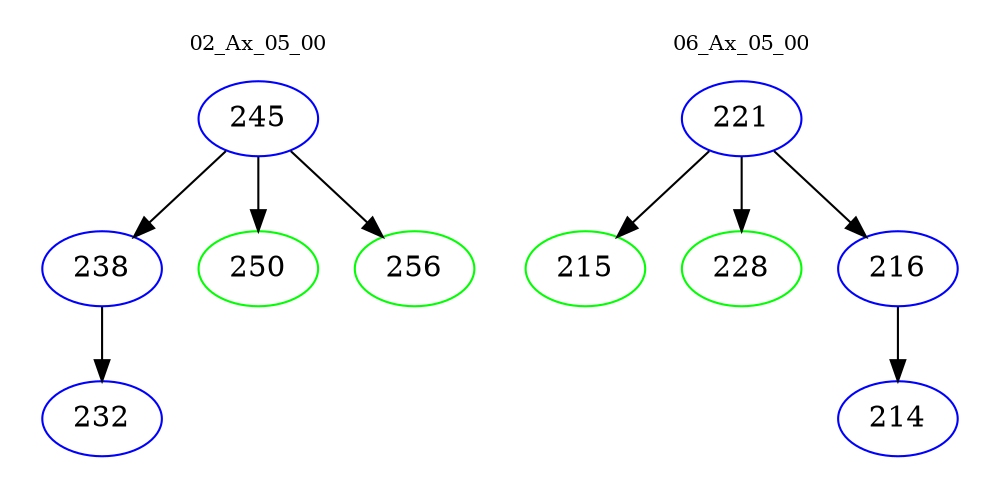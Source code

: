 digraph{
subgraph cluster_0 {
color = white
label = "02_Ax_05_00";
fontsize=10;
T0_245 [label="245", color="blue"]
T0_245 -> T0_238 [color="black"]
T0_238 [label="238", color="blue"]
T0_238 -> T0_232 [color="black"]
T0_232 [label="232", color="blue"]
T0_245 -> T0_250 [color="black"]
T0_250 [label="250", color="green"]
T0_245 -> T0_256 [color="black"]
T0_256 [label="256", color="green"]
}
subgraph cluster_1 {
color = white
label = "06_Ax_05_00";
fontsize=10;
T1_221 [label="221", color="blue"]
T1_221 -> T1_215 [color="black"]
T1_215 [label="215", color="green"]
T1_221 -> T1_228 [color="black"]
T1_228 [label="228", color="green"]
T1_221 -> T1_216 [color="black"]
T1_216 [label="216", color="blue"]
T1_216 -> T1_214 [color="black"]
T1_214 [label="214", color="blue"]
}
}

